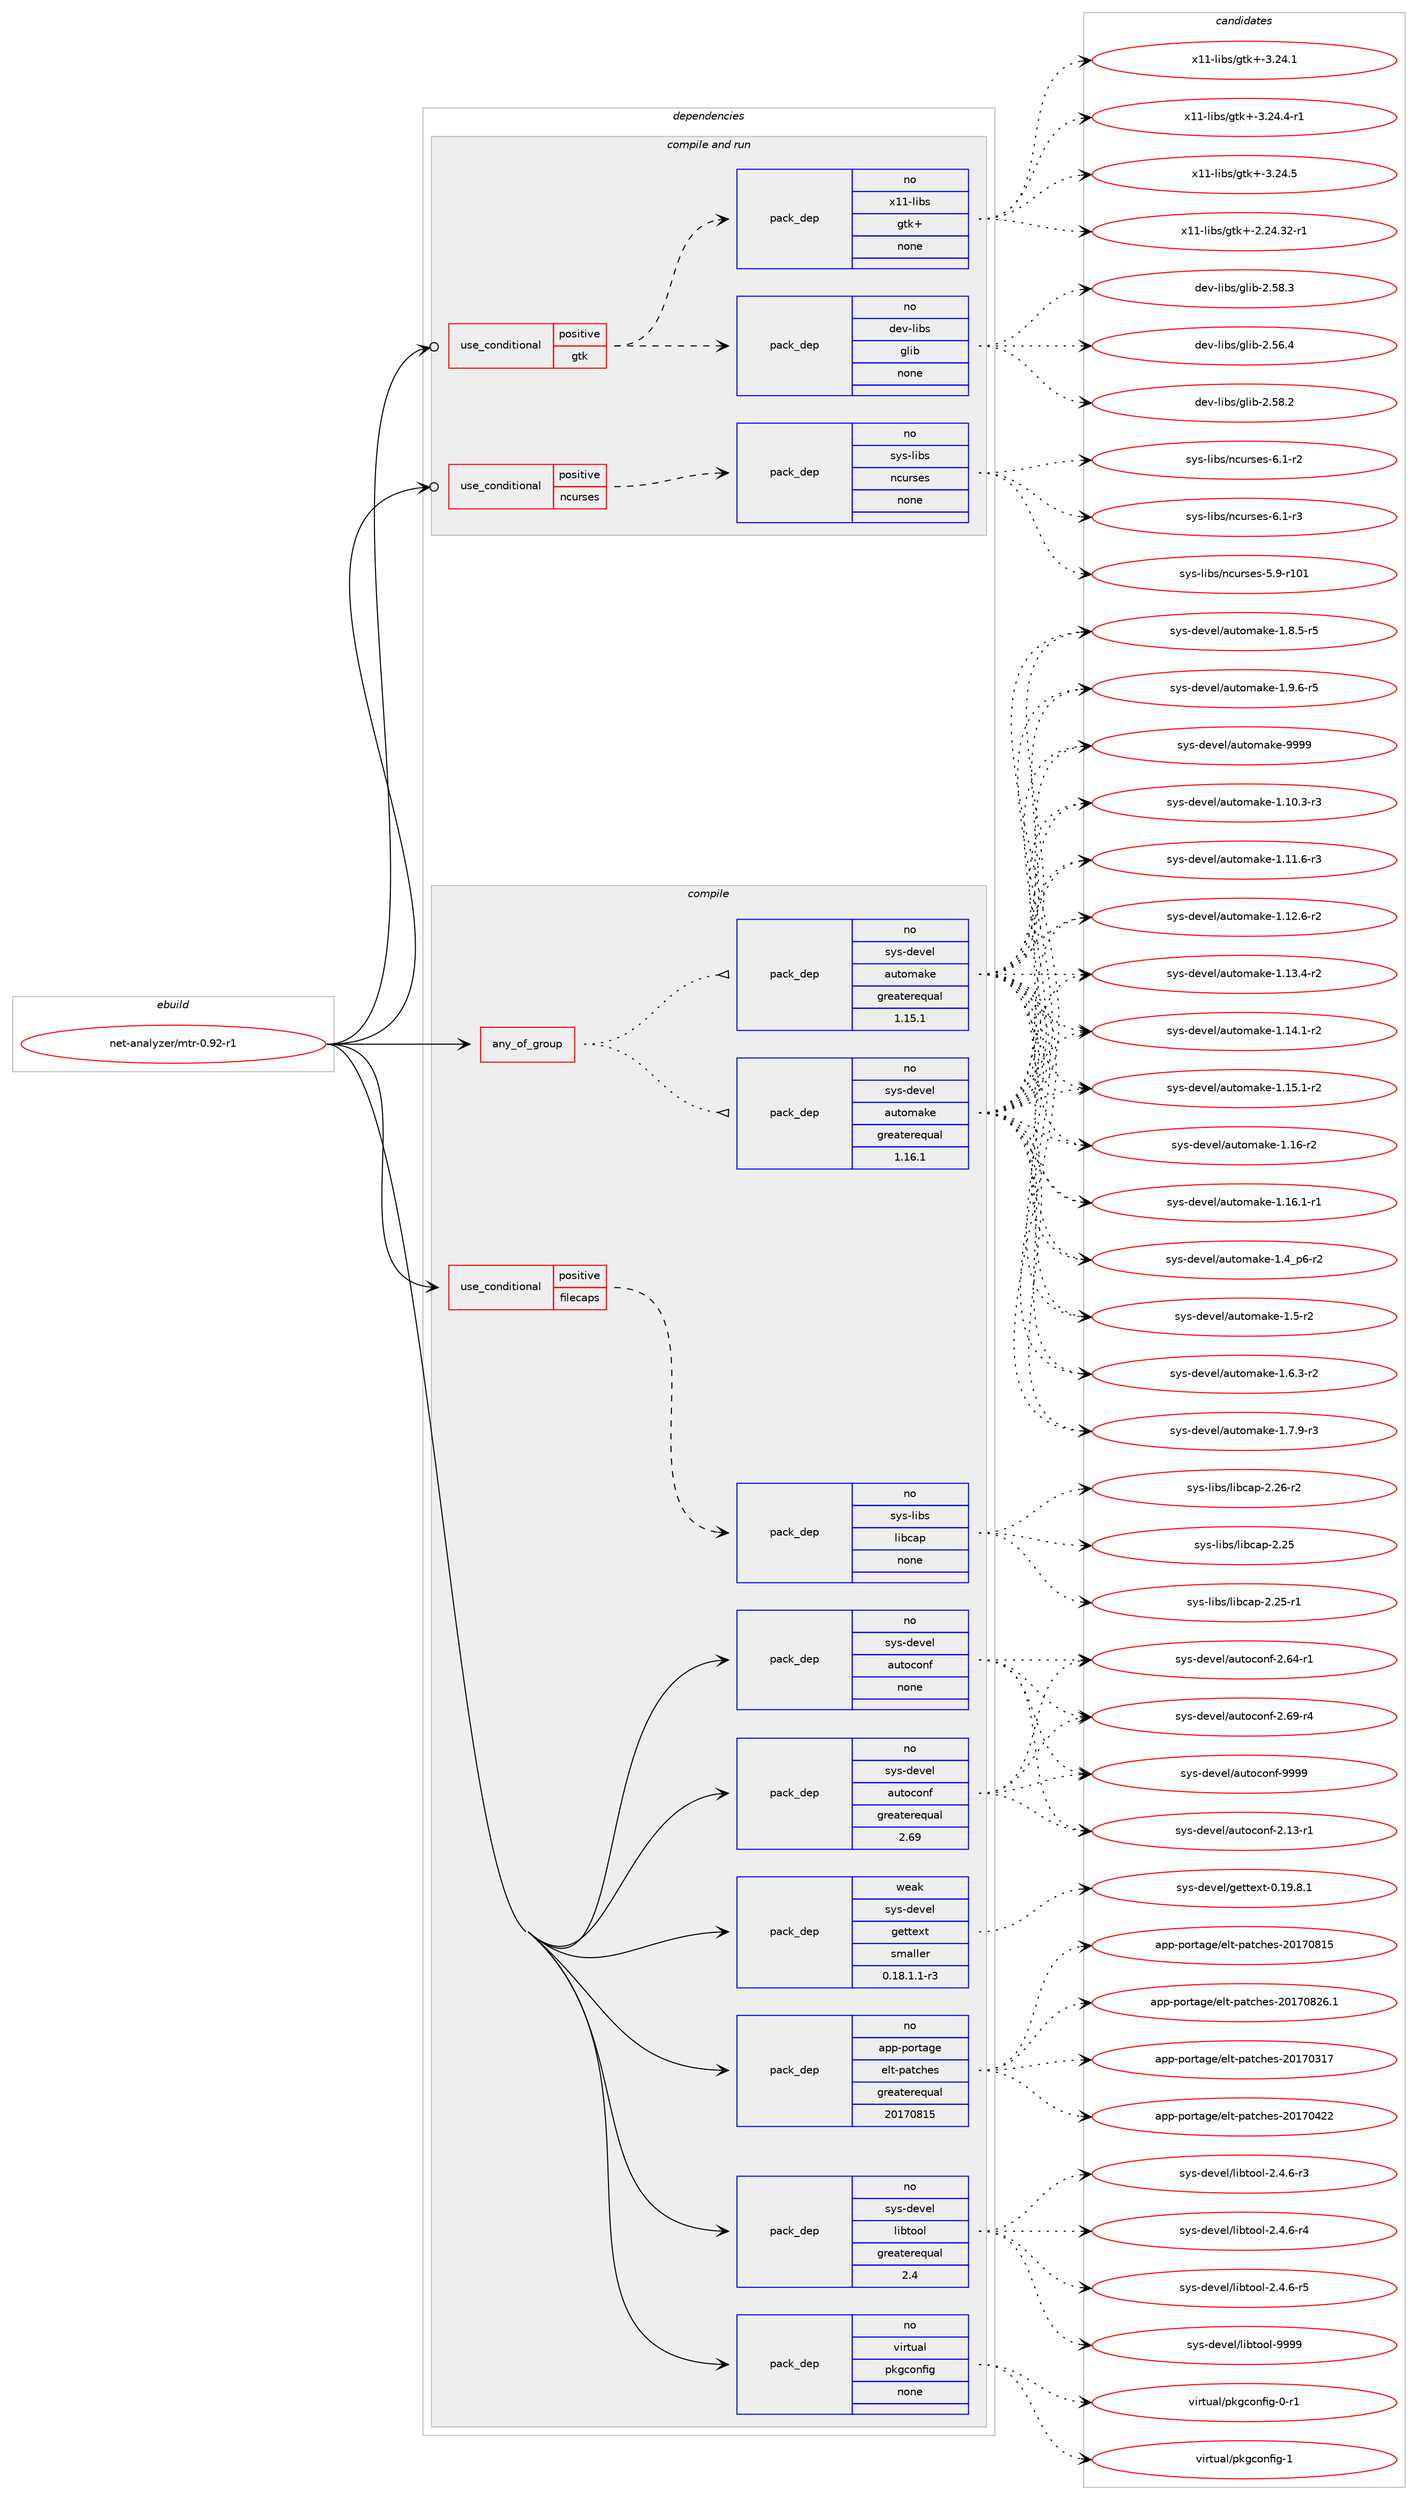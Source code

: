 digraph prolog {

# *************
# Graph options
# *************

newrank=true;
concentrate=true;
compound=true;
graph [rankdir=LR,fontname=Helvetica,fontsize=10,ranksep=1.5];#, ranksep=2.5, nodesep=0.2];
edge  [arrowhead=vee];
node  [fontname=Helvetica,fontsize=10];

# **********
# The ebuild
# **********

subgraph cluster_leftcol {
color=gray;
rank=same;
label=<<i>ebuild</i>>;
id [label="net-analyzer/mtr-0.92-r1", color=red, width=4, href="../net-analyzer/mtr-0.92-r1.svg"];
}

# ****************
# The dependencies
# ****************

subgraph cluster_midcol {
color=gray;
label=<<i>dependencies</i>>;
subgraph cluster_compile {
fillcolor="#eeeeee";
style=filled;
label=<<i>compile</i>>;
subgraph any25789 {
dependency1644438 [label=<<TABLE BORDER="0" CELLBORDER="1" CELLSPACING="0" CELLPADDING="4"><TR><TD CELLPADDING="10">any_of_group</TD></TR></TABLE>>, shape=none, color=red];subgraph pack1175846 {
dependency1644439 [label=<<TABLE BORDER="0" CELLBORDER="1" CELLSPACING="0" CELLPADDING="4" WIDTH="220"><TR><TD ROWSPAN="6" CELLPADDING="30">pack_dep</TD></TR><TR><TD WIDTH="110">no</TD></TR><TR><TD>sys-devel</TD></TR><TR><TD>automake</TD></TR><TR><TD>greaterequal</TD></TR><TR><TD>1.16.1</TD></TR></TABLE>>, shape=none, color=blue];
}
dependency1644438:e -> dependency1644439:w [weight=20,style="dotted",arrowhead="oinv"];
subgraph pack1175847 {
dependency1644440 [label=<<TABLE BORDER="0" CELLBORDER="1" CELLSPACING="0" CELLPADDING="4" WIDTH="220"><TR><TD ROWSPAN="6" CELLPADDING="30">pack_dep</TD></TR><TR><TD WIDTH="110">no</TD></TR><TR><TD>sys-devel</TD></TR><TR><TD>automake</TD></TR><TR><TD>greaterequal</TD></TR><TR><TD>1.15.1</TD></TR></TABLE>>, shape=none, color=blue];
}
dependency1644438:e -> dependency1644440:w [weight=20,style="dotted",arrowhead="oinv"];
}
id:e -> dependency1644438:w [weight=20,style="solid",arrowhead="vee"];
subgraph cond442028 {
dependency1644441 [label=<<TABLE BORDER="0" CELLBORDER="1" CELLSPACING="0" CELLPADDING="4"><TR><TD ROWSPAN="3" CELLPADDING="10">use_conditional</TD></TR><TR><TD>positive</TD></TR><TR><TD>filecaps</TD></TR></TABLE>>, shape=none, color=red];
subgraph pack1175848 {
dependency1644442 [label=<<TABLE BORDER="0" CELLBORDER="1" CELLSPACING="0" CELLPADDING="4" WIDTH="220"><TR><TD ROWSPAN="6" CELLPADDING="30">pack_dep</TD></TR><TR><TD WIDTH="110">no</TD></TR><TR><TD>sys-libs</TD></TR><TR><TD>libcap</TD></TR><TR><TD>none</TD></TR><TR><TD></TD></TR></TABLE>>, shape=none, color=blue];
}
dependency1644441:e -> dependency1644442:w [weight=20,style="dashed",arrowhead="vee"];
}
id:e -> dependency1644441:w [weight=20,style="solid",arrowhead="vee"];
subgraph pack1175849 {
dependency1644443 [label=<<TABLE BORDER="0" CELLBORDER="1" CELLSPACING="0" CELLPADDING="4" WIDTH="220"><TR><TD ROWSPAN="6" CELLPADDING="30">pack_dep</TD></TR><TR><TD WIDTH="110">no</TD></TR><TR><TD>app-portage</TD></TR><TR><TD>elt-patches</TD></TR><TR><TD>greaterequal</TD></TR><TR><TD>20170815</TD></TR></TABLE>>, shape=none, color=blue];
}
id:e -> dependency1644443:w [weight=20,style="solid",arrowhead="vee"];
subgraph pack1175850 {
dependency1644444 [label=<<TABLE BORDER="0" CELLBORDER="1" CELLSPACING="0" CELLPADDING="4" WIDTH="220"><TR><TD ROWSPAN="6" CELLPADDING="30">pack_dep</TD></TR><TR><TD WIDTH="110">no</TD></TR><TR><TD>sys-devel</TD></TR><TR><TD>autoconf</TD></TR><TR><TD>greaterequal</TD></TR><TR><TD>2.69</TD></TR></TABLE>>, shape=none, color=blue];
}
id:e -> dependency1644444:w [weight=20,style="solid",arrowhead="vee"];
subgraph pack1175851 {
dependency1644445 [label=<<TABLE BORDER="0" CELLBORDER="1" CELLSPACING="0" CELLPADDING="4" WIDTH="220"><TR><TD ROWSPAN="6" CELLPADDING="30">pack_dep</TD></TR><TR><TD WIDTH="110">no</TD></TR><TR><TD>sys-devel</TD></TR><TR><TD>autoconf</TD></TR><TR><TD>none</TD></TR><TR><TD></TD></TR></TABLE>>, shape=none, color=blue];
}
id:e -> dependency1644445:w [weight=20,style="solid",arrowhead="vee"];
subgraph pack1175852 {
dependency1644446 [label=<<TABLE BORDER="0" CELLBORDER="1" CELLSPACING="0" CELLPADDING="4" WIDTH="220"><TR><TD ROWSPAN="6" CELLPADDING="30">pack_dep</TD></TR><TR><TD WIDTH="110">no</TD></TR><TR><TD>sys-devel</TD></TR><TR><TD>libtool</TD></TR><TR><TD>greaterequal</TD></TR><TR><TD>2.4</TD></TR></TABLE>>, shape=none, color=blue];
}
id:e -> dependency1644446:w [weight=20,style="solid",arrowhead="vee"];
subgraph pack1175853 {
dependency1644447 [label=<<TABLE BORDER="0" CELLBORDER="1" CELLSPACING="0" CELLPADDING="4" WIDTH="220"><TR><TD ROWSPAN="6" CELLPADDING="30">pack_dep</TD></TR><TR><TD WIDTH="110">no</TD></TR><TR><TD>virtual</TD></TR><TR><TD>pkgconfig</TD></TR><TR><TD>none</TD></TR><TR><TD></TD></TR></TABLE>>, shape=none, color=blue];
}
id:e -> dependency1644447:w [weight=20,style="solid",arrowhead="vee"];
subgraph pack1175854 {
dependency1644448 [label=<<TABLE BORDER="0" CELLBORDER="1" CELLSPACING="0" CELLPADDING="4" WIDTH="220"><TR><TD ROWSPAN="6" CELLPADDING="30">pack_dep</TD></TR><TR><TD WIDTH="110">weak</TD></TR><TR><TD>sys-devel</TD></TR><TR><TD>gettext</TD></TR><TR><TD>smaller</TD></TR><TR><TD>0.18.1.1-r3</TD></TR></TABLE>>, shape=none, color=blue];
}
id:e -> dependency1644448:w [weight=20,style="solid",arrowhead="vee"];
}
subgraph cluster_compileandrun {
fillcolor="#eeeeee";
style=filled;
label=<<i>compile and run</i>>;
subgraph cond442029 {
dependency1644449 [label=<<TABLE BORDER="0" CELLBORDER="1" CELLSPACING="0" CELLPADDING="4"><TR><TD ROWSPAN="3" CELLPADDING="10">use_conditional</TD></TR><TR><TD>positive</TD></TR><TR><TD>gtk</TD></TR></TABLE>>, shape=none, color=red];
subgraph pack1175855 {
dependency1644450 [label=<<TABLE BORDER="0" CELLBORDER="1" CELLSPACING="0" CELLPADDING="4" WIDTH="220"><TR><TD ROWSPAN="6" CELLPADDING="30">pack_dep</TD></TR><TR><TD WIDTH="110">no</TD></TR><TR><TD>dev-libs</TD></TR><TR><TD>glib</TD></TR><TR><TD>none</TD></TR><TR><TD></TD></TR></TABLE>>, shape=none, color=blue];
}
dependency1644449:e -> dependency1644450:w [weight=20,style="dashed",arrowhead="vee"];
subgraph pack1175856 {
dependency1644451 [label=<<TABLE BORDER="0" CELLBORDER="1" CELLSPACING="0" CELLPADDING="4" WIDTH="220"><TR><TD ROWSPAN="6" CELLPADDING="30">pack_dep</TD></TR><TR><TD WIDTH="110">no</TD></TR><TR><TD>x11-libs</TD></TR><TR><TD>gtk+</TD></TR><TR><TD>none</TD></TR><TR><TD></TD></TR></TABLE>>, shape=none, color=blue];
}
dependency1644449:e -> dependency1644451:w [weight=20,style="dashed",arrowhead="vee"];
}
id:e -> dependency1644449:w [weight=20,style="solid",arrowhead="odotvee"];
subgraph cond442030 {
dependency1644452 [label=<<TABLE BORDER="0" CELLBORDER="1" CELLSPACING="0" CELLPADDING="4"><TR><TD ROWSPAN="3" CELLPADDING="10">use_conditional</TD></TR><TR><TD>positive</TD></TR><TR><TD>ncurses</TD></TR></TABLE>>, shape=none, color=red];
subgraph pack1175857 {
dependency1644453 [label=<<TABLE BORDER="0" CELLBORDER="1" CELLSPACING="0" CELLPADDING="4" WIDTH="220"><TR><TD ROWSPAN="6" CELLPADDING="30">pack_dep</TD></TR><TR><TD WIDTH="110">no</TD></TR><TR><TD>sys-libs</TD></TR><TR><TD>ncurses</TD></TR><TR><TD>none</TD></TR><TR><TD></TD></TR></TABLE>>, shape=none, color=blue];
}
dependency1644452:e -> dependency1644453:w [weight=20,style="dashed",arrowhead="vee"];
}
id:e -> dependency1644452:w [weight=20,style="solid",arrowhead="odotvee"];
}
subgraph cluster_run {
fillcolor="#eeeeee";
style=filled;
label=<<i>run</i>>;
}
}

# **************
# The candidates
# **************

subgraph cluster_choices {
rank=same;
color=gray;
label=<<i>candidates</i>>;

subgraph choice1175846 {
color=black;
nodesep=1;
choice11512111545100101118101108479711711611110997107101454946494846514511451 [label="sys-devel/automake-1.10.3-r3", color=red, width=4,href="../sys-devel/automake-1.10.3-r3.svg"];
choice11512111545100101118101108479711711611110997107101454946494946544511451 [label="sys-devel/automake-1.11.6-r3", color=red, width=4,href="../sys-devel/automake-1.11.6-r3.svg"];
choice11512111545100101118101108479711711611110997107101454946495046544511450 [label="sys-devel/automake-1.12.6-r2", color=red, width=4,href="../sys-devel/automake-1.12.6-r2.svg"];
choice11512111545100101118101108479711711611110997107101454946495146524511450 [label="sys-devel/automake-1.13.4-r2", color=red, width=4,href="../sys-devel/automake-1.13.4-r2.svg"];
choice11512111545100101118101108479711711611110997107101454946495246494511450 [label="sys-devel/automake-1.14.1-r2", color=red, width=4,href="../sys-devel/automake-1.14.1-r2.svg"];
choice11512111545100101118101108479711711611110997107101454946495346494511450 [label="sys-devel/automake-1.15.1-r2", color=red, width=4,href="../sys-devel/automake-1.15.1-r2.svg"];
choice1151211154510010111810110847971171161111099710710145494649544511450 [label="sys-devel/automake-1.16-r2", color=red, width=4,href="../sys-devel/automake-1.16-r2.svg"];
choice11512111545100101118101108479711711611110997107101454946495446494511449 [label="sys-devel/automake-1.16.1-r1", color=red, width=4,href="../sys-devel/automake-1.16.1-r1.svg"];
choice115121115451001011181011084797117116111109971071014549465295112544511450 [label="sys-devel/automake-1.4_p6-r2", color=red, width=4,href="../sys-devel/automake-1.4_p6-r2.svg"];
choice11512111545100101118101108479711711611110997107101454946534511450 [label="sys-devel/automake-1.5-r2", color=red, width=4,href="../sys-devel/automake-1.5-r2.svg"];
choice115121115451001011181011084797117116111109971071014549465446514511450 [label="sys-devel/automake-1.6.3-r2", color=red, width=4,href="../sys-devel/automake-1.6.3-r2.svg"];
choice115121115451001011181011084797117116111109971071014549465546574511451 [label="sys-devel/automake-1.7.9-r3", color=red, width=4,href="../sys-devel/automake-1.7.9-r3.svg"];
choice115121115451001011181011084797117116111109971071014549465646534511453 [label="sys-devel/automake-1.8.5-r5", color=red, width=4,href="../sys-devel/automake-1.8.5-r5.svg"];
choice115121115451001011181011084797117116111109971071014549465746544511453 [label="sys-devel/automake-1.9.6-r5", color=red, width=4,href="../sys-devel/automake-1.9.6-r5.svg"];
choice115121115451001011181011084797117116111109971071014557575757 [label="sys-devel/automake-9999", color=red, width=4,href="../sys-devel/automake-9999.svg"];
dependency1644439:e -> choice11512111545100101118101108479711711611110997107101454946494846514511451:w [style=dotted,weight="100"];
dependency1644439:e -> choice11512111545100101118101108479711711611110997107101454946494946544511451:w [style=dotted,weight="100"];
dependency1644439:e -> choice11512111545100101118101108479711711611110997107101454946495046544511450:w [style=dotted,weight="100"];
dependency1644439:e -> choice11512111545100101118101108479711711611110997107101454946495146524511450:w [style=dotted,weight="100"];
dependency1644439:e -> choice11512111545100101118101108479711711611110997107101454946495246494511450:w [style=dotted,weight="100"];
dependency1644439:e -> choice11512111545100101118101108479711711611110997107101454946495346494511450:w [style=dotted,weight="100"];
dependency1644439:e -> choice1151211154510010111810110847971171161111099710710145494649544511450:w [style=dotted,weight="100"];
dependency1644439:e -> choice11512111545100101118101108479711711611110997107101454946495446494511449:w [style=dotted,weight="100"];
dependency1644439:e -> choice115121115451001011181011084797117116111109971071014549465295112544511450:w [style=dotted,weight="100"];
dependency1644439:e -> choice11512111545100101118101108479711711611110997107101454946534511450:w [style=dotted,weight="100"];
dependency1644439:e -> choice115121115451001011181011084797117116111109971071014549465446514511450:w [style=dotted,weight="100"];
dependency1644439:e -> choice115121115451001011181011084797117116111109971071014549465546574511451:w [style=dotted,weight="100"];
dependency1644439:e -> choice115121115451001011181011084797117116111109971071014549465646534511453:w [style=dotted,weight="100"];
dependency1644439:e -> choice115121115451001011181011084797117116111109971071014549465746544511453:w [style=dotted,weight="100"];
dependency1644439:e -> choice115121115451001011181011084797117116111109971071014557575757:w [style=dotted,weight="100"];
}
subgraph choice1175847 {
color=black;
nodesep=1;
choice11512111545100101118101108479711711611110997107101454946494846514511451 [label="sys-devel/automake-1.10.3-r3", color=red, width=4,href="../sys-devel/automake-1.10.3-r3.svg"];
choice11512111545100101118101108479711711611110997107101454946494946544511451 [label="sys-devel/automake-1.11.6-r3", color=red, width=4,href="../sys-devel/automake-1.11.6-r3.svg"];
choice11512111545100101118101108479711711611110997107101454946495046544511450 [label="sys-devel/automake-1.12.6-r2", color=red, width=4,href="../sys-devel/automake-1.12.6-r2.svg"];
choice11512111545100101118101108479711711611110997107101454946495146524511450 [label="sys-devel/automake-1.13.4-r2", color=red, width=4,href="../sys-devel/automake-1.13.4-r2.svg"];
choice11512111545100101118101108479711711611110997107101454946495246494511450 [label="sys-devel/automake-1.14.1-r2", color=red, width=4,href="../sys-devel/automake-1.14.1-r2.svg"];
choice11512111545100101118101108479711711611110997107101454946495346494511450 [label="sys-devel/automake-1.15.1-r2", color=red, width=4,href="../sys-devel/automake-1.15.1-r2.svg"];
choice1151211154510010111810110847971171161111099710710145494649544511450 [label="sys-devel/automake-1.16-r2", color=red, width=4,href="../sys-devel/automake-1.16-r2.svg"];
choice11512111545100101118101108479711711611110997107101454946495446494511449 [label="sys-devel/automake-1.16.1-r1", color=red, width=4,href="../sys-devel/automake-1.16.1-r1.svg"];
choice115121115451001011181011084797117116111109971071014549465295112544511450 [label="sys-devel/automake-1.4_p6-r2", color=red, width=4,href="../sys-devel/automake-1.4_p6-r2.svg"];
choice11512111545100101118101108479711711611110997107101454946534511450 [label="sys-devel/automake-1.5-r2", color=red, width=4,href="../sys-devel/automake-1.5-r2.svg"];
choice115121115451001011181011084797117116111109971071014549465446514511450 [label="sys-devel/automake-1.6.3-r2", color=red, width=4,href="../sys-devel/automake-1.6.3-r2.svg"];
choice115121115451001011181011084797117116111109971071014549465546574511451 [label="sys-devel/automake-1.7.9-r3", color=red, width=4,href="../sys-devel/automake-1.7.9-r3.svg"];
choice115121115451001011181011084797117116111109971071014549465646534511453 [label="sys-devel/automake-1.8.5-r5", color=red, width=4,href="../sys-devel/automake-1.8.5-r5.svg"];
choice115121115451001011181011084797117116111109971071014549465746544511453 [label="sys-devel/automake-1.9.6-r5", color=red, width=4,href="../sys-devel/automake-1.9.6-r5.svg"];
choice115121115451001011181011084797117116111109971071014557575757 [label="sys-devel/automake-9999", color=red, width=4,href="../sys-devel/automake-9999.svg"];
dependency1644440:e -> choice11512111545100101118101108479711711611110997107101454946494846514511451:w [style=dotted,weight="100"];
dependency1644440:e -> choice11512111545100101118101108479711711611110997107101454946494946544511451:w [style=dotted,weight="100"];
dependency1644440:e -> choice11512111545100101118101108479711711611110997107101454946495046544511450:w [style=dotted,weight="100"];
dependency1644440:e -> choice11512111545100101118101108479711711611110997107101454946495146524511450:w [style=dotted,weight="100"];
dependency1644440:e -> choice11512111545100101118101108479711711611110997107101454946495246494511450:w [style=dotted,weight="100"];
dependency1644440:e -> choice11512111545100101118101108479711711611110997107101454946495346494511450:w [style=dotted,weight="100"];
dependency1644440:e -> choice1151211154510010111810110847971171161111099710710145494649544511450:w [style=dotted,weight="100"];
dependency1644440:e -> choice11512111545100101118101108479711711611110997107101454946495446494511449:w [style=dotted,weight="100"];
dependency1644440:e -> choice115121115451001011181011084797117116111109971071014549465295112544511450:w [style=dotted,weight="100"];
dependency1644440:e -> choice11512111545100101118101108479711711611110997107101454946534511450:w [style=dotted,weight="100"];
dependency1644440:e -> choice115121115451001011181011084797117116111109971071014549465446514511450:w [style=dotted,weight="100"];
dependency1644440:e -> choice115121115451001011181011084797117116111109971071014549465546574511451:w [style=dotted,weight="100"];
dependency1644440:e -> choice115121115451001011181011084797117116111109971071014549465646534511453:w [style=dotted,weight="100"];
dependency1644440:e -> choice115121115451001011181011084797117116111109971071014549465746544511453:w [style=dotted,weight="100"];
dependency1644440:e -> choice115121115451001011181011084797117116111109971071014557575757:w [style=dotted,weight="100"];
}
subgraph choice1175848 {
color=black;
nodesep=1;
choice1151211154510810598115471081059899971124550465053 [label="sys-libs/libcap-2.25", color=red, width=4,href="../sys-libs/libcap-2.25.svg"];
choice11512111545108105981154710810598999711245504650534511449 [label="sys-libs/libcap-2.25-r1", color=red, width=4,href="../sys-libs/libcap-2.25-r1.svg"];
choice11512111545108105981154710810598999711245504650544511450 [label="sys-libs/libcap-2.26-r2", color=red, width=4,href="../sys-libs/libcap-2.26-r2.svg"];
dependency1644442:e -> choice1151211154510810598115471081059899971124550465053:w [style=dotted,weight="100"];
dependency1644442:e -> choice11512111545108105981154710810598999711245504650534511449:w [style=dotted,weight="100"];
dependency1644442:e -> choice11512111545108105981154710810598999711245504650544511450:w [style=dotted,weight="100"];
}
subgraph choice1175849 {
color=black;
nodesep=1;
choice97112112451121111141169710310147101108116451129711699104101115455048495548514955 [label="app-portage/elt-patches-20170317", color=red, width=4,href="../app-portage/elt-patches-20170317.svg"];
choice97112112451121111141169710310147101108116451129711699104101115455048495548525050 [label="app-portage/elt-patches-20170422", color=red, width=4,href="../app-portage/elt-patches-20170422.svg"];
choice97112112451121111141169710310147101108116451129711699104101115455048495548564953 [label="app-portage/elt-patches-20170815", color=red, width=4,href="../app-portage/elt-patches-20170815.svg"];
choice971121124511211111411697103101471011081164511297116991041011154550484955485650544649 [label="app-portage/elt-patches-20170826.1", color=red, width=4,href="../app-portage/elt-patches-20170826.1.svg"];
dependency1644443:e -> choice97112112451121111141169710310147101108116451129711699104101115455048495548514955:w [style=dotted,weight="100"];
dependency1644443:e -> choice97112112451121111141169710310147101108116451129711699104101115455048495548525050:w [style=dotted,weight="100"];
dependency1644443:e -> choice97112112451121111141169710310147101108116451129711699104101115455048495548564953:w [style=dotted,weight="100"];
dependency1644443:e -> choice971121124511211111411697103101471011081164511297116991041011154550484955485650544649:w [style=dotted,weight="100"];
}
subgraph choice1175850 {
color=black;
nodesep=1;
choice1151211154510010111810110847971171161119911111010245504649514511449 [label="sys-devel/autoconf-2.13-r1", color=red, width=4,href="../sys-devel/autoconf-2.13-r1.svg"];
choice1151211154510010111810110847971171161119911111010245504654524511449 [label="sys-devel/autoconf-2.64-r1", color=red, width=4,href="../sys-devel/autoconf-2.64-r1.svg"];
choice1151211154510010111810110847971171161119911111010245504654574511452 [label="sys-devel/autoconf-2.69-r4", color=red, width=4,href="../sys-devel/autoconf-2.69-r4.svg"];
choice115121115451001011181011084797117116111991111101024557575757 [label="sys-devel/autoconf-9999", color=red, width=4,href="../sys-devel/autoconf-9999.svg"];
dependency1644444:e -> choice1151211154510010111810110847971171161119911111010245504649514511449:w [style=dotted,weight="100"];
dependency1644444:e -> choice1151211154510010111810110847971171161119911111010245504654524511449:w [style=dotted,weight="100"];
dependency1644444:e -> choice1151211154510010111810110847971171161119911111010245504654574511452:w [style=dotted,weight="100"];
dependency1644444:e -> choice115121115451001011181011084797117116111991111101024557575757:w [style=dotted,weight="100"];
}
subgraph choice1175851 {
color=black;
nodesep=1;
choice1151211154510010111810110847971171161119911111010245504649514511449 [label="sys-devel/autoconf-2.13-r1", color=red, width=4,href="../sys-devel/autoconf-2.13-r1.svg"];
choice1151211154510010111810110847971171161119911111010245504654524511449 [label="sys-devel/autoconf-2.64-r1", color=red, width=4,href="../sys-devel/autoconf-2.64-r1.svg"];
choice1151211154510010111810110847971171161119911111010245504654574511452 [label="sys-devel/autoconf-2.69-r4", color=red, width=4,href="../sys-devel/autoconf-2.69-r4.svg"];
choice115121115451001011181011084797117116111991111101024557575757 [label="sys-devel/autoconf-9999", color=red, width=4,href="../sys-devel/autoconf-9999.svg"];
dependency1644445:e -> choice1151211154510010111810110847971171161119911111010245504649514511449:w [style=dotted,weight="100"];
dependency1644445:e -> choice1151211154510010111810110847971171161119911111010245504654524511449:w [style=dotted,weight="100"];
dependency1644445:e -> choice1151211154510010111810110847971171161119911111010245504654574511452:w [style=dotted,weight="100"];
dependency1644445:e -> choice115121115451001011181011084797117116111991111101024557575757:w [style=dotted,weight="100"];
}
subgraph choice1175852 {
color=black;
nodesep=1;
choice1151211154510010111810110847108105981161111111084550465246544511451 [label="sys-devel/libtool-2.4.6-r3", color=red, width=4,href="../sys-devel/libtool-2.4.6-r3.svg"];
choice1151211154510010111810110847108105981161111111084550465246544511452 [label="sys-devel/libtool-2.4.6-r4", color=red, width=4,href="../sys-devel/libtool-2.4.6-r4.svg"];
choice1151211154510010111810110847108105981161111111084550465246544511453 [label="sys-devel/libtool-2.4.6-r5", color=red, width=4,href="../sys-devel/libtool-2.4.6-r5.svg"];
choice1151211154510010111810110847108105981161111111084557575757 [label="sys-devel/libtool-9999", color=red, width=4,href="../sys-devel/libtool-9999.svg"];
dependency1644446:e -> choice1151211154510010111810110847108105981161111111084550465246544511451:w [style=dotted,weight="100"];
dependency1644446:e -> choice1151211154510010111810110847108105981161111111084550465246544511452:w [style=dotted,weight="100"];
dependency1644446:e -> choice1151211154510010111810110847108105981161111111084550465246544511453:w [style=dotted,weight="100"];
dependency1644446:e -> choice1151211154510010111810110847108105981161111111084557575757:w [style=dotted,weight="100"];
}
subgraph choice1175853 {
color=black;
nodesep=1;
choice11810511411611797108471121071039911111010210510345484511449 [label="virtual/pkgconfig-0-r1", color=red, width=4,href="../virtual/pkgconfig-0-r1.svg"];
choice1181051141161179710847112107103991111101021051034549 [label="virtual/pkgconfig-1", color=red, width=4,href="../virtual/pkgconfig-1.svg"];
dependency1644447:e -> choice11810511411611797108471121071039911111010210510345484511449:w [style=dotted,weight="100"];
dependency1644447:e -> choice1181051141161179710847112107103991111101021051034549:w [style=dotted,weight="100"];
}
subgraph choice1175854 {
color=black;
nodesep=1;
choice1151211154510010111810110847103101116116101120116454846495746564649 [label="sys-devel/gettext-0.19.8.1", color=red, width=4,href="../sys-devel/gettext-0.19.8.1.svg"];
dependency1644448:e -> choice1151211154510010111810110847103101116116101120116454846495746564649:w [style=dotted,weight="100"];
}
subgraph choice1175855 {
color=black;
nodesep=1;
choice1001011184510810598115471031081059845504653544652 [label="dev-libs/glib-2.56.4", color=red, width=4,href="../dev-libs/glib-2.56.4.svg"];
choice1001011184510810598115471031081059845504653564650 [label="dev-libs/glib-2.58.2", color=red, width=4,href="../dev-libs/glib-2.58.2.svg"];
choice1001011184510810598115471031081059845504653564651 [label="dev-libs/glib-2.58.3", color=red, width=4,href="../dev-libs/glib-2.58.3.svg"];
dependency1644450:e -> choice1001011184510810598115471031081059845504653544652:w [style=dotted,weight="100"];
dependency1644450:e -> choice1001011184510810598115471031081059845504653564650:w [style=dotted,weight="100"];
dependency1644450:e -> choice1001011184510810598115471031081059845504653564651:w [style=dotted,weight="100"];
}
subgraph choice1175856 {
color=black;
nodesep=1;
choice12049494510810598115471031161074345504650524651504511449 [label="x11-libs/gtk+-2.24.32-r1", color=red, width=4,href="../x11-libs/gtk+-2.24.32-r1.svg"];
choice12049494510810598115471031161074345514650524649 [label="x11-libs/gtk+-3.24.1", color=red, width=4,href="../x11-libs/gtk+-3.24.1.svg"];
choice120494945108105981154710311610743455146505246524511449 [label="x11-libs/gtk+-3.24.4-r1", color=red, width=4,href="../x11-libs/gtk+-3.24.4-r1.svg"];
choice12049494510810598115471031161074345514650524653 [label="x11-libs/gtk+-3.24.5", color=red, width=4,href="../x11-libs/gtk+-3.24.5.svg"];
dependency1644451:e -> choice12049494510810598115471031161074345504650524651504511449:w [style=dotted,weight="100"];
dependency1644451:e -> choice12049494510810598115471031161074345514650524649:w [style=dotted,weight="100"];
dependency1644451:e -> choice120494945108105981154710311610743455146505246524511449:w [style=dotted,weight="100"];
dependency1644451:e -> choice12049494510810598115471031161074345514650524653:w [style=dotted,weight="100"];
}
subgraph choice1175857 {
color=black;
nodesep=1;
choice115121115451081059811547110991171141151011154553465745114494849 [label="sys-libs/ncurses-5.9-r101", color=red, width=4,href="../sys-libs/ncurses-5.9-r101.svg"];
choice11512111545108105981154711099117114115101115455446494511450 [label="sys-libs/ncurses-6.1-r2", color=red, width=4,href="../sys-libs/ncurses-6.1-r2.svg"];
choice11512111545108105981154711099117114115101115455446494511451 [label="sys-libs/ncurses-6.1-r3", color=red, width=4,href="../sys-libs/ncurses-6.1-r3.svg"];
dependency1644453:e -> choice115121115451081059811547110991171141151011154553465745114494849:w [style=dotted,weight="100"];
dependency1644453:e -> choice11512111545108105981154711099117114115101115455446494511450:w [style=dotted,weight="100"];
dependency1644453:e -> choice11512111545108105981154711099117114115101115455446494511451:w [style=dotted,weight="100"];
}
}

}
